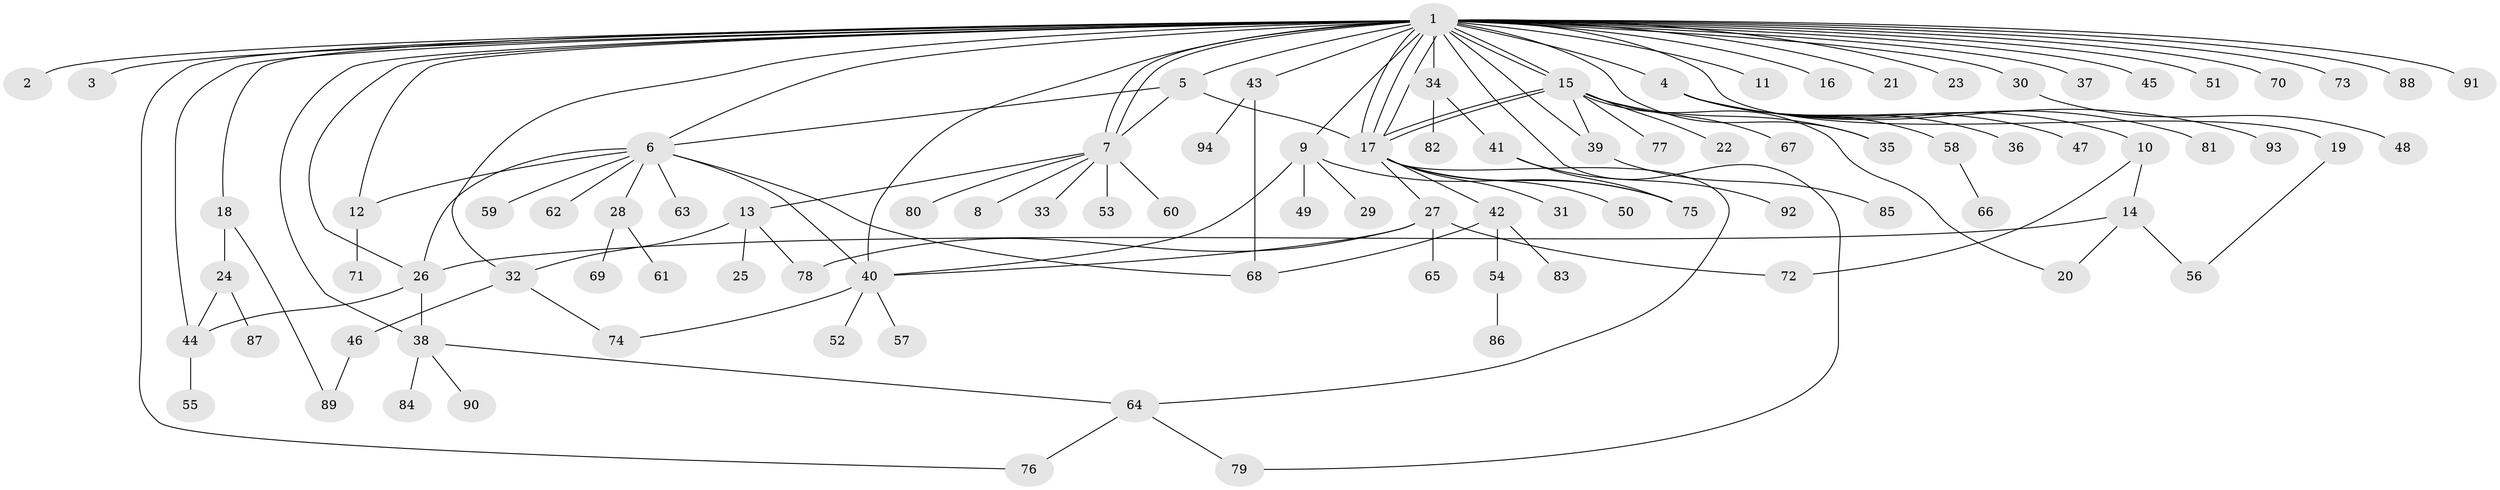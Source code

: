 // coarse degree distribution, {6: 0.017543859649122806, 1: 0.5263157894736842, 4: 0.07017543859649122, 7: 0.05263157894736842, 31: 0.017543859649122806, 2: 0.08771929824561403, 5: 0.017543859649122806, 3: 0.17543859649122806, 9: 0.017543859649122806, 8: 0.017543859649122806}
// Generated by graph-tools (version 1.1) at 2025/36/03/04/25 23:36:49]
// undirected, 94 vertices, 127 edges
graph export_dot {
  node [color=gray90,style=filled];
  1;
  2;
  3;
  4;
  5;
  6;
  7;
  8;
  9;
  10;
  11;
  12;
  13;
  14;
  15;
  16;
  17;
  18;
  19;
  20;
  21;
  22;
  23;
  24;
  25;
  26;
  27;
  28;
  29;
  30;
  31;
  32;
  33;
  34;
  35;
  36;
  37;
  38;
  39;
  40;
  41;
  42;
  43;
  44;
  45;
  46;
  47;
  48;
  49;
  50;
  51;
  52;
  53;
  54;
  55;
  56;
  57;
  58;
  59;
  60;
  61;
  62;
  63;
  64;
  65;
  66;
  67;
  68;
  69;
  70;
  71;
  72;
  73;
  74;
  75;
  76;
  77;
  78;
  79;
  80;
  81;
  82;
  83;
  84;
  85;
  86;
  87;
  88;
  89;
  90;
  91;
  92;
  93;
  94;
  1 -- 2;
  1 -- 3;
  1 -- 4;
  1 -- 5;
  1 -- 6;
  1 -- 7;
  1 -- 7;
  1 -- 9;
  1 -- 11;
  1 -- 12;
  1 -- 15;
  1 -- 15;
  1 -- 16;
  1 -- 17;
  1 -- 17;
  1 -- 17;
  1 -- 18;
  1 -- 19;
  1 -- 21;
  1 -- 23;
  1 -- 26;
  1 -- 30;
  1 -- 32;
  1 -- 34;
  1 -- 35;
  1 -- 37;
  1 -- 38;
  1 -- 39;
  1 -- 40;
  1 -- 43;
  1 -- 44;
  1 -- 45;
  1 -- 51;
  1 -- 70;
  1 -- 73;
  1 -- 76;
  1 -- 79;
  1 -- 88;
  1 -- 91;
  4 -- 10;
  4 -- 36;
  4 -- 47;
  4 -- 58;
  4 -- 81;
  4 -- 93;
  5 -- 6;
  5 -- 7;
  5 -- 17;
  6 -- 12;
  6 -- 26;
  6 -- 28;
  6 -- 40;
  6 -- 59;
  6 -- 62;
  6 -- 63;
  6 -- 68;
  7 -- 8;
  7 -- 13;
  7 -- 33;
  7 -- 53;
  7 -- 60;
  7 -- 80;
  9 -- 29;
  9 -- 40;
  9 -- 49;
  9 -- 75;
  10 -- 14;
  10 -- 72;
  12 -- 71;
  13 -- 25;
  13 -- 32;
  13 -- 78;
  14 -- 20;
  14 -- 26;
  14 -- 56;
  15 -- 17;
  15 -- 17;
  15 -- 20;
  15 -- 22;
  15 -- 35;
  15 -- 39;
  15 -- 67;
  15 -- 77;
  17 -- 27;
  17 -- 31;
  17 -- 42;
  17 -- 50;
  17 -- 64;
  17 -- 75;
  18 -- 24;
  18 -- 89;
  19 -- 56;
  24 -- 44;
  24 -- 87;
  26 -- 38;
  26 -- 44;
  27 -- 40;
  27 -- 65;
  27 -- 72;
  27 -- 78;
  28 -- 61;
  28 -- 69;
  30 -- 48;
  32 -- 46;
  32 -- 74;
  34 -- 41;
  34 -- 82;
  38 -- 64;
  38 -- 84;
  38 -- 90;
  39 -- 85;
  40 -- 52;
  40 -- 57;
  40 -- 74;
  41 -- 75;
  41 -- 92;
  42 -- 54;
  42 -- 68;
  42 -- 83;
  43 -- 68;
  43 -- 94;
  44 -- 55;
  46 -- 89;
  54 -- 86;
  58 -- 66;
  64 -- 76;
  64 -- 79;
}
